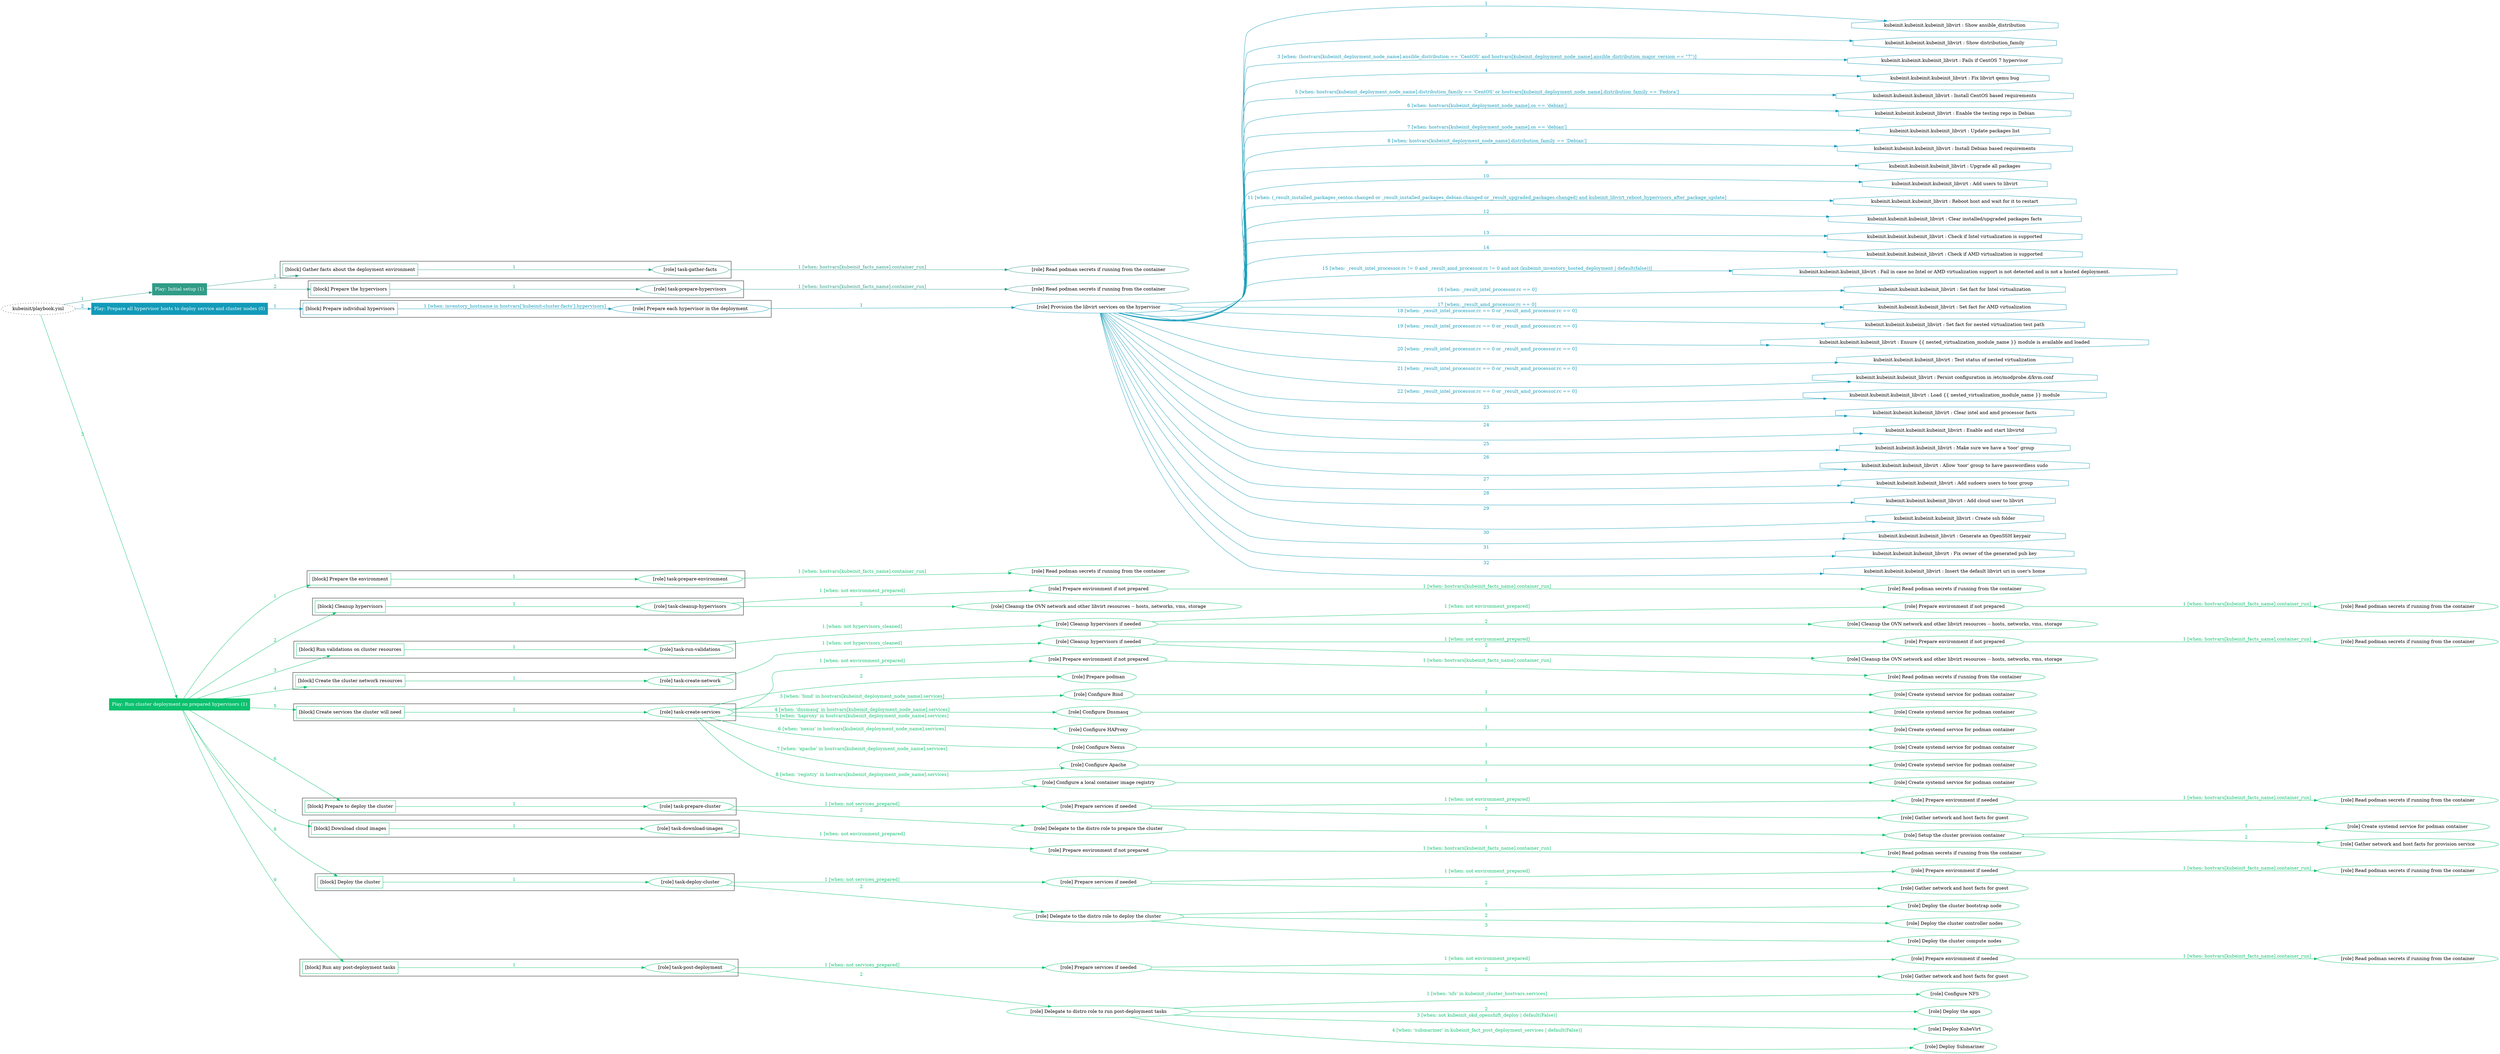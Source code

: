 digraph {
	graph [concentrate=true ordering=in rankdir=LR ratio=fill]
	edge [esep=5 sep=10]
	"kubeinit/playbook.yml" [id=root_node style=dotted]
	play_89bf24a5 [label="Play: Initial setup (1)" color="#309c87" fontcolor="#ffffff" id=play_89bf24a5 shape=box style=filled tooltip=localhost]
	"kubeinit/playbook.yml" -> play_89bf24a5 [label="1 " color="#309c87" fontcolor="#309c87" id=edge_561452cc labeltooltip="1 " tooltip="1 "]
	subgraph "Read podman secrets if running from the container" {
		role_3ae885ef [label="[role] Read podman secrets if running from the container" color="#309c87" id=role_3ae885ef tooltip="Read podman secrets if running from the container"]
	}
	subgraph "task-gather-facts" {
		role_a5a0134c [label="[role] task-gather-facts" color="#309c87" id=role_a5a0134c tooltip="task-gather-facts"]
		role_a5a0134c -> role_3ae885ef [label="1 [when: hostvars[kubeinit_facts_name].container_run]" color="#309c87" fontcolor="#309c87" id=edge_baf9cda8 labeltooltip="1 [when: hostvars[kubeinit_facts_name].container_run]" tooltip="1 [when: hostvars[kubeinit_facts_name].container_run]"]
	}
	subgraph "Read podman secrets if running from the container" {
		role_3ad7cc8d [label="[role] Read podman secrets if running from the container" color="#309c87" id=role_3ad7cc8d tooltip="Read podman secrets if running from the container"]
	}
	subgraph "task-prepare-hypervisors" {
		role_88f736af [label="[role] task-prepare-hypervisors" color="#309c87" id=role_88f736af tooltip="task-prepare-hypervisors"]
		role_88f736af -> role_3ad7cc8d [label="1 [when: hostvars[kubeinit_facts_name].container_run]" color="#309c87" fontcolor="#309c87" id=edge_3ec9c22b labeltooltip="1 [when: hostvars[kubeinit_facts_name].container_run]" tooltip="1 [when: hostvars[kubeinit_facts_name].container_run]"]
	}
	subgraph "Play: Initial setup (1)" {
		play_89bf24a5 -> block_655241e4 [label=1 color="#309c87" fontcolor="#309c87" id=edge_3793e671 labeltooltip=1 tooltip=1]
		subgraph cluster_block_655241e4 {
			block_655241e4 [label="[block] Gather facts about the deployment environment" color="#309c87" id=block_655241e4 labeltooltip="Gather facts about the deployment environment" shape=box tooltip="Gather facts about the deployment environment"]
			block_655241e4 -> role_a5a0134c [label="1 " color="#309c87" fontcolor="#309c87" id=edge_335f3ba7 labeltooltip="1 " tooltip="1 "]
		}
		play_89bf24a5 -> block_f7110781 [label=2 color="#309c87" fontcolor="#309c87" id=edge_626e5272 labeltooltip=2 tooltip=2]
		subgraph cluster_block_f7110781 {
			block_f7110781 [label="[block] Prepare the hypervisors" color="#309c87" id=block_f7110781 labeltooltip="Prepare the hypervisors" shape=box tooltip="Prepare the hypervisors"]
			block_f7110781 -> role_88f736af [label="1 " color="#309c87" fontcolor="#309c87" id=edge_ab427081 labeltooltip="1 " tooltip="1 "]
		}
	}
	play_623fb145 [label="Play: Prepare all hypervisor hosts to deploy service and cluster nodes (0)" color="#139bb9" fontcolor="#ffffff" id=play_623fb145 shape=box style=filled tooltip="Play: Prepare all hypervisor hosts to deploy service and cluster nodes (0)"]
	"kubeinit/playbook.yml" -> play_623fb145 [label="2 " color="#139bb9" fontcolor="#139bb9" id=edge_655ce32e labeltooltip="2 " tooltip="2 "]
	subgraph "Provision the libvirt services on the hypervisor" {
		role_936040a2 [label="[role] Provision the libvirt services on the hypervisor" color="#139bb9" id=role_936040a2 tooltip="Provision the libvirt services on the hypervisor"]
		task_69d5e30c [label="kubeinit.kubeinit.kubeinit_libvirt : Show ansible_distribution" color="#139bb9" id=task_69d5e30c shape=octagon tooltip="kubeinit.kubeinit.kubeinit_libvirt : Show ansible_distribution"]
		role_936040a2 -> task_69d5e30c [label="1 " color="#139bb9" fontcolor="#139bb9" id=edge_3ab56ac7 labeltooltip="1 " tooltip="1 "]
		task_f4a5dac8 [label="kubeinit.kubeinit.kubeinit_libvirt : Show distribution_family" color="#139bb9" id=task_f4a5dac8 shape=octagon tooltip="kubeinit.kubeinit.kubeinit_libvirt : Show distribution_family"]
		role_936040a2 -> task_f4a5dac8 [label="2 " color="#139bb9" fontcolor="#139bb9" id=edge_16fb796c labeltooltip="2 " tooltip="2 "]
		task_0f73a6b1 [label="kubeinit.kubeinit.kubeinit_libvirt : Fails if CentOS 7 hypervisor" color="#139bb9" id=task_0f73a6b1 shape=octagon tooltip="kubeinit.kubeinit.kubeinit_libvirt : Fails if CentOS 7 hypervisor"]
		role_936040a2 -> task_0f73a6b1 [label="3 [when: (hostvars[kubeinit_deployment_node_name].ansible_distribution == 'CentOS' and hostvars[kubeinit_deployment_node_name].ansible_distribution_major_version == \"7\")]" color="#139bb9" fontcolor="#139bb9" id=edge_83cfb4c6 labeltooltip="3 [when: (hostvars[kubeinit_deployment_node_name].ansible_distribution == 'CentOS' and hostvars[kubeinit_deployment_node_name].ansible_distribution_major_version == \"7\")]" tooltip="3 [when: (hostvars[kubeinit_deployment_node_name].ansible_distribution == 'CentOS' and hostvars[kubeinit_deployment_node_name].ansible_distribution_major_version == \"7\")]"]
		task_63f30964 [label="kubeinit.kubeinit.kubeinit_libvirt : Fix libvirt qemu bug" color="#139bb9" id=task_63f30964 shape=octagon tooltip="kubeinit.kubeinit.kubeinit_libvirt : Fix libvirt qemu bug"]
		role_936040a2 -> task_63f30964 [label="4 " color="#139bb9" fontcolor="#139bb9" id=edge_9c63ac32 labeltooltip="4 " tooltip="4 "]
		task_3390adba [label="kubeinit.kubeinit.kubeinit_libvirt : Install CentOS based requirements" color="#139bb9" id=task_3390adba shape=octagon tooltip="kubeinit.kubeinit.kubeinit_libvirt : Install CentOS based requirements"]
		role_936040a2 -> task_3390adba [label="5 [when: hostvars[kubeinit_deployment_node_name].distribution_family == 'CentOS' or hostvars[kubeinit_deployment_node_name].distribution_family == 'Fedora']" color="#139bb9" fontcolor="#139bb9" id=edge_d783ac80 labeltooltip="5 [when: hostvars[kubeinit_deployment_node_name].distribution_family == 'CentOS' or hostvars[kubeinit_deployment_node_name].distribution_family == 'Fedora']" tooltip="5 [when: hostvars[kubeinit_deployment_node_name].distribution_family == 'CentOS' or hostvars[kubeinit_deployment_node_name].distribution_family == 'Fedora']"]
		task_4a56ae60 [label="kubeinit.kubeinit.kubeinit_libvirt : Enable the testing repo in Debian" color="#139bb9" id=task_4a56ae60 shape=octagon tooltip="kubeinit.kubeinit.kubeinit_libvirt : Enable the testing repo in Debian"]
		role_936040a2 -> task_4a56ae60 [label="6 [when: hostvars[kubeinit_deployment_node_name].os == 'debian']" color="#139bb9" fontcolor="#139bb9" id=edge_be149755 labeltooltip="6 [when: hostvars[kubeinit_deployment_node_name].os == 'debian']" tooltip="6 [when: hostvars[kubeinit_deployment_node_name].os == 'debian']"]
		task_73e88a0c [label="kubeinit.kubeinit.kubeinit_libvirt : Update packages list" color="#139bb9" id=task_73e88a0c shape=octagon tooltip="kubeinit.kubeinit.kubeinit_libvirt : Update packages list"]
		role_936040a2 -> task_73e88a0c [label="7 [when: hostvars[kubeinit_deployment_node_name].os == 'debian']" color="#139bb9" fontcolor="#139bb9" id=edge_1d0aa128 labeltooltip="7 [when: hostvars[kubeinit_deployment_node_name].os == 'debian']" tooltip="7 [when: hostvars[kubeinit_deployment_node_name].os == 'debian']"]
		task_f6394b3b [label="kubeinit.kubeinit.kubeinit_libvirt : Install Debian based requirements" color="#139bb9" id=task_f6394b3b shape=octagon tooltip="kubeinit.kubeinit.kubeinit_libvirt : Install Debian based requirements"]
		role_936040a2 -> task_f6394b3b [label="8 [when: hostvars[kubeinit_deployment_node_name].distribution_family == 'Debian']" color="#139bb9" fontcolor="#139bb9" id=edge_7d800b63 labeltooltip="8 [when: hostvars[kubeinit_deployment_node_name].distribution_family == 'Debian']" tooltip="8 [when: hostvars[kubeinit_deployment_node_name].distribution_family == 'Debian']"]
		task_5ce7bfbe [label="kubeinit.kubeinit.kubeinit_libvirt : Upgrade all packages" color="#139bb9" id=task_5ce7bfbe shape=octagon tooltip="kubeinit.kubeinit.kubeinit_libvirt : Upgrade all packages"]
		role_936040a2 -> task_5ce7bfbe [label="9 " color="#139bb9" fontcolor="#139bb9" id=edge_964709db labeltooltip="9 " tooltip="9 "]
		task_21c8c257 [label="kubeinit.kubeinit.kubeinit_libvirt : Add users to libvirt" color="#139bb9" id=task_21c8c257 shape=octagon tooltip="kubeinit.kubeinit.kubeinit_libvirt : Add users to libvirt"]
		role_936040a2 -> task_21c8c257 [label="10 " color="#139bb9" fontcolor="#139bb9" id=edge_d3cdb050 labeltooltip="10 " tooltip="10 "]
		task_7346bb81 [label="kubeinit.kubeinit.kubeinit_libvirt : Reboot host and wait for it to restart" color="#139bb9" id=task_7346bb81 shape=octagon tooltip="kubeinit.kubeinit.kubeinit_libvirt : Reboot host and wait for it to restart"]
		role_936040a2 -> task_7346bb81 [label="11 [when: (_result_installed_packages_centos.changed or _result_installed_packages_debian.changed or _result_upgraded_packages.changed) and kubeinit_libvirt_reboot_hypervisors_after_package_update]" color="#139bb9" fontcolor="#139bb9" id=edge_f50f840c labeltooltip="11 [when: (_result_installed_packages_centos.changed or _result_installed_packages_debian.changed or _result_upgraded_packages.changed) and kubeinit_libvirt_reboot_hypervisors_after_package_update]" tooltip="11 [when: (_result_installed_packages_centos.changed or _result_installed_packages_debian.changed or _result_upgraded_packages.changed) and kubeinit_libvirt_reboot_hypervisors_after_package_update]"]
		task_6939e440 [label="kubeinit.kubeinit.kubeinit_libvirt : Clear installed/upgraded packages facts" color="#139bb9" id=task_6939e440 shape=octagon tooltip="kubeinit.kubeinit.kubeinit_libvirt : Clear installed/upgraded packages facts"]
		role_936040a2 -> task_6939e440 [label="12 " color="#139bb9" fontcolor="#139bb9" id=edge_ca77f977 labeltooltip="12 " tooltip="12 "]
		task_2f97e716 [label="kubeinit.kubeinit.kubeinit_libvirt : Check if Intel virtualization is supported" color="#139bb9" id=task_2f97e716 shape=octagon tooltip="kubeinit.kubeinit.kubeinit_libvirt : Check if Intel virtualization is supported"]
		role_936040a2 -> task_2f97e716 [label="13 " color="#139bb9" fontcolor="#139bb9" id=edge_e15b565c labeltooltip="13 " tooltip="13 "]
		task_e99070c2 [label="kubeinit.kubeinit.kubeinit_libvirt : Check if AMD virtualization is supported" color="#139bb9" id=task_e99070c2 shape=octagon tooltip="kubeinit.kubeinit.kubeinit_libvirt : Check if AMD virtualization is supported"]
		role_936040a2 -> task_e99070c2 [label="14 " color="#139bb9" fontcolor="#139bb9" id=edge_d3cad801 labeltooltip="14 " tooltip="14 "]
		task_d114436b [label="kubeinit.kubeinit.kubeinit_libvirt : Fail in case no Intel or AMD virtualization support is not detected and is not a hosted deployment." color="#139bb9" id=task_d114436b shape=octagon tooltip="kubeinit.kubeinit.kubeinit_libvirt : Fail in case no Intel or AMD virtualization support is not detected and is not a hosted deployment."]
		role_936040a2 -> task_d114436b [label="15 [when: _result_intel_processor.rc != 0 and _result_amd_processor.rc != 0 and not (kubeinit_inventory_hosted_deployment | default(false))]" color="#139bb9" fontcolor="#139bb9" id=edge_a37268a5 labeltooltip="15 [when: _result_intel_processor.rc != 0 and _result_amd_processor.rc != 0 and not (kubeinit_inventory_hosted_deployment | default(false))]" tooltip="15 [when: _result_intel_processor.rc != 0 and _result_amd_processor.rc != 0 and not (kubeinit_inventory_hosted_deployment | default(false))]"]
		task_7b92fe20 [label="kubeinit.kubeinit.kubeinit_libvirt : Set fact for Intel virtualization" color="#139bb9" id=task_7b92fe20 shape=octagon tooltip="kubeinit.kubeinit.kubeinit_libvirt : Set fact for Intel virtualization"]
		role_936040a2 -> task_7b92fe20 [label="16 [when: _result_intel_processor.rc == 0]" color="#139bb9" fontcolor="#139bb9" id=edge_467e48d2 labeltooltip="16 [when: _result_intel_processor.rc == 0]" tooltip="16 [when: _result_intel_processor.rc == 0]"]
		task_6fb8dd04 [label="kubeinit.kubeinit.kubeinit_libvirt : Set fact for AMD virtualization" color="#139bb9" id=task_6fb8dd04 shape=octagon tooltip="kubeinit.kubeinit.kubeinit_libvirt : Set fact for AMD virtualization"]
		role_936040a2 -> task_6fb8dd04 [label="17 [when: _result_amd_processor.rc == 0]" color="#139bb9" fontcolor="#139bb9" id=edge_467b6fc6 labeltooltip="17 [when: _result_amd_processor.rc == 0]" tooltip="17 [when: _result_amd_processor.rc == 0]"]
		task_0a1daeb5 [label="kubeinit.kubeinit.kubeinit_libvirt : Set fact for nested virtualization test path" color="#139bb9" id=task_0a1daeb5 shape=octagon tooltip="kubeinit.kubeinit.kubeinit_libvirt : Set fact for nested virtualization test path"]
		role_936040a2 -> task_0a1daeb5 [label="18 [when: _result_intel_processor.rc == 0 or _result_amd_processor.rc == 0]" color="#139bb9" fontcolor="#139bb9" id=edge_6e95dd84 labeltooltip="18 [when: _result_intel_processor.rc == 0 or _result_amd_processor.rc == 0]" tooltip="18 [when: _result_intel_processor.rc == 0 or _result_amd_processor.rc == 0]"]
		task_5ae94114 [label="kubeinit.kubeinit.kubeinit_libvirt : Ensure {{ nested_virtualization_module_name }} module is available and loaded" color="#139bb9" id=task_5ae94114 shape=octagon tooltip="kubeinit.kubeinit.kubeinit_libvirt : Ensure {{ nested_virtualization_module_name }} module is available and loaded"]
		role_936040a2 -> task_5ae94114 [label="19 [when: _result_intel_processor.rc == 0 or _result_amd_processor.rc == 0]" color="#139bb9" fontcolor="#139bb9" id=edge_ec513859 labeltooltip="19 [when: _result_intel_processor.rc == 0 or _result_amd_processor.rc == 0]" tooltip="19 [when: _result_intel_processor.rc == 0 or _result_amd_processor.rc == 0]"]
		task_a1a65356 [label="kubeinit.kubeinit.kubeinit_libvirt : Test status of nested virtualization" color="#139bb9" id=task_a1a65356 shape=octagon tooltip="kubeinit.kubeinit.kubeinit_libvirt : Test status of nested virtualization"]
		role_936040a2 -> task_a1a65356 [label="20 [when: _result_intel_processor.rc == 0 or _result_amd_processor.rc == 0]" color="#139bb9" fontcolor="#139bb9" id=edge_373a140f labeltooltip="20 [when: _result_intel_processor.rc == 0 or _result_amd_processor.rc == 0]" tooltip="20 [when: _result_intel_processor.rc == 0 or _result_amd_processor.rc == 0]"]
		task_2972010f [label="kubeinit.kubeinit.kubeinit_libvirt : Persist configuration in /etc/modprobe.d/kvm.conf" color="#139bb9" id=task_2972010f shape=octagon tooltip="kubeinit.kubeinit.kubeinit_libvirt : Persist configuration in /etc/modprobe.d/kvm.conf"]
		role_936040a2 -> task_2972010f [label="21 [when: _result_intel_processor.rc == 0 or _result_amd_processor.rc == 0]" color="#139bb9" fontcolor="#139bb9" id=edge_23d13292 labeltooltip="21 [when: _result_intel_processor.rc == 0 or _result_amd_processor.rc == 0]" tooltip="21 [when: _result_intel_processor.rc == 0 or _result_amd_processor.rc == 0]"]
		task_ee11a76f [label="kubeinit.kubeinit.kubeinit_libvirt : Load {{ nested_virtualization_module_name }} module" color="#139bb9" id=task_ee11a76f shape=octagon tooltip="kubeinit.kubeinit.kubeinit_libvirt : Load {{ nested_virtualization_module_name }} module"]
		role_936040a2 -> task_ee11a76f [label="22 [when: _result_intel_processor.rc == 0 or _result_amd_processor.rc == 0]" color="#139bb9" fontcolor="#139bb9" id=edge_d02170d4 labeltooltip="22 [when: _result_intel_processor.rc == 0 or _result_amd_processor.rc == 0]" tooltip="22 [when: _result_intel_processor.rc == 0 or _result_amd_processor.rc == 0]"]
		task_829a7686 [label="kubeinit.kubeinit.kubeinit_libvirt : Clear intel and amd processor facts" color="#139bb9" id=task_829a7686 shape=octagon tooltip="kubeinit.kubeinit.kubeinit_libvirt : Clear intel and amd processor facts"]
		role_936040a2 -> task_829a7686 [label="23 " color="#139bb9" fontcolor="#139bb9" id=edge_185b1894 labeltooltip="23 " tooltip="23 "]
		task_0447694f [label="kubeinit.kubeinit.kubeinit_libvirt : Enable and start libvirtd" color="#139bb9" id=task_0447694f shape=octagon tooltip="kubeinit.kubeinit.kubeinit_libvirt : Enable and start libvirtd"]
		role_936040a2 -> task_0447694f [label="24 " color="#139bb9" fontcolor="#139bb9" id=edge_fbfcc788 labeltooltip="24 " tooltip="24 "]
		task_d12dabfc [label="kubeinit.kubeinit.kubeinit_libvirt : Make sure we have a 'toor' group" color="#139bb9" id=task_d12dabfc shape=octagon tooltip="kubeinit.kubeinit.kubeinit_libvirt : Make sure we have a 'toor' group"]
		role_936040a2 -> task_d12dabfc [label="25 " color="#139bb9" fontcolor="#139bb9" id=edge_02ad55a1 labeltooltip="25 " tooltip="25 "]
		task_94ead33c [label="kubeinit.kubeinit.kubeinit_libvirt : Allow 'toor' group to have passwordless sudo" color="#139bb9" id=task_94ead33c shape=octagon tooltip="kubeinit.kubeinit.kubeinit_libvirt : Allow 'toor' group to have passwordless sudo"]
		role_936040a2 -> task_94ead33c [label="26 " color="#139bb9" fontcolor="#139bb9" id=edge_bb827415 labeltooltip="26 " tooltip="26 "]
		task_dd078b52 [label="kubeinit.kubeinit.kubeinit_libvirt : Add sudoers users to toor group" color="#139bb9" id=task_dd078b52 shape=octagon tooltip="kubeinit.kubeinit.kubeinit_libvirt : Add sudoers users to toor group"]
		role_936040a2 -> task_dd078b52 [label="27 " color="#139bb9" fontcolor="#139bb9" id=edge_a7b21db1 labeltooltip="27 " tooltip="27 "]
		task_e9c5dc74 [label="kubeinit.kubeinit.kubeinit_libvirt : Add cloud user to libvirt" color="#139bb9" id=task_e9c5dc74 shape=octagon tooltip="kubeinit.kubeinit.kubeinit_libvirt : Add cloud user to libvirt"]
		role_936040a2 -> task_e9c5dc74 [label="28 " color="#139bb9" fontcolor="#139bb9" id=edge_46bcd65a labeltooltip="28 " tooltip="28 "]
		task_18f89a39 [label="kubeinit.kubeinit.kubeinit_libvirt : Create ssh folder" color="#139bb9" id=task_18f89a39 shape=octagon tooltip="kubeinit.kubeinit.kubeinit_libvirt : Create ssh folder"]
		role_936040a2 -> task_18f89a39 [label="29 " color="#139bb9" fontcolor="#139bb9" id=edge_37bb13fa labeltooltip="29 " tooltip="29 "]
		task_4e97e03c [label="kubeinit.kubeinit.kubeinit_libvirt : Generate an OpenSSH keypair" color="#139bb9" id=task_4e97e03c shape=octagon tooltip="kubeinit.kubeinit.kubeinit_libvirt : Generate an OpenSSH keypair"]
		role_936040a2 -> task_4e97e03c [label="30 " color="#139bb9" fontcolor="#139bb9" id=edge_04015727 labeltooltip="30 " tooltip="30 "]
		task_f48d9527 [label="kubeinit.kubeinit.kubeinit_libvirt : Fix owner of the generated pub key" color="#139bb9" id=task_f48d9527 shape=octagon tooltip="kubeinit.kubeinit.kubeinit_libvirt : Fix owner of the generated pub key"]
		role_936040a2 -> task_f48d9527 [label="31 " color="#139bb9" fontcolor="#139bb9" id=edge_0c95fafc labeltooltip="31 " tooltip="31 "]
		task_faae1903 [label="kubeinit.kubeinit.kubeinit_libvirt : Insert the default libvirt uri in user's home" color="#139bb9" id=task_faae1903 shape=octagon tooltip="kubeinit.kubeinit.kubeinit_libvirt : Insert the default libvirt uri in user's home"]
		role_936040a2 -> task_faae1903 [label="32 " color="#139bb9" fontcolor="#139bb9" id=edge_91475e4a labeltooltip="32 " tooltip="32 "]
	}
	subgraph "Prepare each hypervisor in the deployment" {
		role_9068557e [label="[role] Prepare each hypervisor in the deployment" color="#139bb9" id=role_9068557e tooltip="Prepare each hypervisor in the deployment"]
		role_9068557e -> role_936040a2 [label="1 " color="#139bb9" fontcolor="#139bb9" id=edge_7d2143e7 labeltooltip="1 " tooltip="1 "]
	}
	subgraph "Play: Prepare all hypervisor hosts to deploy service and cluster nodes (0)" {
		play_623fb145 -> block_a763dd16 [label=1 color="#139bb9" fontcolor="#139bb9" id=edge_32354c2d labeltooltip=1 tooltip=1]
		subgraph cluster_block_a763dd16 {
			block_a763dd16 [label="[block] Prepare individual hypervisors" color="#139bb9" id=block_a763dd16 labeltooltip="Prepare individual hypervisors" shape=box tooltip="Prepare individual hypervisors"]
			block_a763dd16 -> role_9068557e [label="1 [when: inventory_hostname in hostvars['kubeinit-cluster-facts'].hypervisors]" color="#139bb9" fontcolor="#139bb9" id=edge_b900a5d9 labeltooltip="1 [when: inventory_hostname in hostvars['kubeinit-cluster-facts'].hypervisors]" tooltip="1 [when: inventory_hostname in hostvars['kubeinit-cluster-facts'].hypervisors]"]
		}
	}
	play_524097fa [label="Play: Run cluster deployment on prepared hypervisors (1)" color="#0bc16e" fontcolor="#ffffff" id=play_524097fa shape=box style=filled tooltip=localhost]
	"kubeinit/playbook.yml" -> play_524097fa [label="3 " color="#0bc16e" fontcolor="#0bc16e" id=edge_7e4ced1a labeltooltip="3 " tooltip="3 "]
	subgraph "Read podman secrets if running from the container" {
		role_b100b15c [label="[role] Read podman secrets if running from the container" color="#0bc16e" id=role_b100b15c tooltip="Read podman secrets if running from the container"]
	}
	subgraph "task-prepare-environment" {
		role_46fd27ce [label="[role] task-prepare-environment" color="#0bc16e" id=role_46fd27ce tooltip="task-prepare-environment"]
		role_46fd27ce -> role_b100b15c [label="1 [when: hostvars[kubeinit_facts_name].container_run]" color="#0bc16e" fontcolor="#0bc16e" id=edge_58b49011 labeltooltip="1 [when: hostvars[kubeinit_facts_name].container_run]" tooltip="1 [when: hostvars[kubeinit_facts_name].container_run]"]
	}
	subgraph "Read podman secrets if running from the container" {
		role_bed3dbc5 [label="[role] Read podman secrets if running from the container" color="#0bc16e" id=role_bed3dbc5 tooltip="Read podman secrets if running from the container"]
	}
	subgraph "Prepare environment if not prepared" {
		role_44d607dc [label="[role] Prepare environment if not prepared" color="#0bc16e" id=role_44d607dc tooltip="Prepare environment if not prepared"]
		role_44d607dc -> role_bed3dbc5 [label="1 [when: hostvars[kubeinit_facts_name].container_run]" color="#0bc16e" fontcolor="#0bc16e" id=edge_d6e527e4 labeltooltip="1 [when: hostvars[kubeinit_facts_name].container_run]" tooltip="1 [when: hostvars[kubeinit_facts_name].container_run]"]
	}
	subgraph "Cleanup the OVN network and other libvirt resources -- hosts, networks, vms, storage" {
		role_46e150a5 [label="[role] Cleanup the OVN network and other libvirt resources -- hosts, networks, vms, storage" color="#0bc16e" id=role_46e150a5 tooltip="Cleanup the OVN network and other libvirt resources -- hosts, networks, vms, storage"]
	}
	subgraph "task-cleanup-hypervisors" {
		role_7e553987 [label="[role] task-cleanup-hypervisors" color="#0bc16e" id=role_7e553987 tooltip="task-cleanup-hypervisors"]
		role_7e553987 -> role_44d607dc [label="1 [when: not environment_prepared]" color="#0bc16e" fontcolor="#0bc16e" id=edge_afdd0e5f labeltooltip="1 [when: not environment_prepared]" tooltip="1 [when: not environment_prepared]"]
		role_7e553987 -> role_46e150a5 [label="2 " color="#0bc16e" fontcolor="#0bc16e" id=edge_08cf120e labeltooltip="2 " tooltip="2 "]
	}
	subgraph "Read podman secrets if running from the container" {
		role_9a93a950 [label="[role] Read podman secrets if running from the container" color="#0bc16e" id=role_9a93a950 tooltip="Read podman secrets if running from the container"]
	}
	subgraph "Prepare environment if not prepared" {
		role_c7a817a1 [label="[role] Prepare environment if not prepared" color="#0bc16e" id=role_c7a817a1 tooltip="Prepare environment if not prepared"]
		role_c7a817a1 -> role_9a93a950 [label="1 [when: hostvars[kubeinit_facts_name].container_run]" color="#0bc16e" fontcolor="#0bc16e" id=edge_8c8ecfc2 labeltooltip="1 [when: hostvars[kubeinit_facts_name].container_run]" tooltip="1 [when: hostvars[kubeinit_facts_name].container_run]"]
	}
	subgraph "Cleanup the OVN network and other libvirt resources -- hosts, networks, vms, storage" {
		role_9a261334 [label="[role] Cleanup the OVN network and other libvirt resources -- hosts, networks, vms, storage" color="#0bc16e" id=role_9a261334 tooltip="Cleanup the OVN network and other libvirt resources -- hosts, networks, vms, storage"]
	}
	subgraph "Cleanup hypervisors if needed" {
		role_14beb34f [label="[role] Cleanup hypervisors if needed" color="#0bc16e" id=role_14beb34f tooltip="Cleanup hypervisors if needed"]
		role_14beb34f -> role_c7a817a1 [label="1 [when: not environment_prepared]" color="#0bc16e" fontcolor="#0bc16e" id=edge_765bb51f labeltooltip="1 [when: not environment_prepared]" tooltip="1 [when: not environment_prepared]"]
		role_14beb34f -> role_9a261334 [label="2 " color="#0bc16e" fontcolor="#0bc16e" id=edge_bc6ef0db labeltooltip="2 " tooltip="2 "]
	}
	subgraph "task-run-validations" {
		role_fe1f6a40 [label="[role] task-run-validations" color="#0bc16e" id=role_fe1f6a40 tooltip="task-run-validations"]
		role_fe1f6a40 -> role_14beb34f [label="1 [when: not hypervisors_cleaned]" color="#0bc16e" fontcolor="#0bc16e" id=edge_b3897a8f labeltooltip="1 [when: not hypervisors_cleaned]" tooltip="1 [when: not hypervisors_cleaned]"]
	}
	subgraph "Read podman secrets if running from the container" {
		role_b692eb2d [label="[role] Read podman secrets if running from the container" color="#0bc16e" id=role_b692eb2d tooltip="Read podman secrets if running from the container"]
	}
	subgraph "Prepare environment if not prepared" {
		role_7250e3c2 [label="[role] Prepare environment if not prepared" color="#0bc16e" id=role_7250e3c2 tooltip="Prepare environment if not prepared"]
		role_7250e3c2 -> role_b692eb2d [label="1 [when: hostvars[kubeinit_facts_name].container_run]" color="#0bc16e" fontcolor="#0bc16e" id=edge_2bb6cd25 labeltooltip="1 [when: hostvars[kubeinit_facts_name].container_run]" tooltip="1 [when: hostvars[kubeinit_facts_name].container_run]"]
	}
	subgraph "Cleanup the OVN network and other libvirt resources -- hosts, networks, vms, storage" {
		role_edaea4af [label="[role] Cleanup the OVN network and other libvirt resources -- hosts, networks, vms, storage" color="#0bc16e" id=role_edaea4af tooltip="Cleanup the OVN network and other libvirt resources -- hosts, networks, vms, storage"]
	}
	subgraph "Cleanup hypervisors if needed" {
		role_5ff3f37c [label="[role] Cleanup hypervisors if needed" color="#0bc16e" id=role_5ff3f37c tooltip="Cleanup hypervisors if needed"]
		role_5ff3f37c -> role_7250e3c2 [label="1 [when: not environment_prepared]" color="#0bc16e" fontcolor="#0bc16e" id=edge_2d1c3b56 labeltooltip="1 [when: not environment_prepared]" tooltip="1 [when: not environment_prepared]"]
		role_5ff3f37c -> role_edaea4af [label="2 " color="#0bc16e" fontcolor="#0bc16e" id=edge_f9bff280 labeltooltip="2 " tooltip="2 "]
	}
	subgraph "task-create-network" {
		role_ba0d16dd [label="[role] task-create-network" color="#0bc16e" id=role_ba0d16dd tooltip="task-create-network"]
		role_ba0d16dd -> role_5ff3f37c [label="1 [when: not hypervisors_cleaned]" color="#0bc16e" fontcolor="#0bc16e" id=edge_c7aad47a labeltooltip="1 [when: not hypervisors_cleaned]" tooltip="1 [when: not hypervisors_cleaned]"]
	}
	subgraph "Read podman secrets if running from the container" {
		role_9925d065 [label="[role] Read podman secrets if running from the container" color="#0bc16e" id=role_9925d065 tooltip="Read podman secrets if running from the container"]
	}
	subgraph "Prepare environment if not prepared" {
		role_15351641 [label="[role] Prepare environment if not prepared" color="#0bc16e" id=role_15351641 tooltip="Prepare environment if not prepared"]
		role_15351641 -> role_9925d065 [label="1 [when: hostvars[kubeinit_facts_name].container_run]" color="#0bc16e" fontcolor="#0bc16e" id=edge_032a6dfd labeltooltip="1 [when: hostvars[kubeinit_facts_name].container_run]" tooltip="1 [when: hostvars[kubeinit_facts_name].container_run]"]
	}
	subgraph "Prepare podman" {
		role_ff9cdc9e [label="[role] Prepare podman" color="#0bc16e" id=role_ff9cdc9e tooltip="Prepare podman"]
	}
	subgraph "Create systemd service for podman container" {
		role_2eccd4e3 [label="[role] Create systemd service for podman container" color="#0bc16e" id=role_2eccd4e3 tooltip="Create systemd service for podman container"]
	}
	subgraph "Configure Bind" {
		role_29808159 [label="[role] Configure Bind" color="#0bc16e" id=role_29808159 tooltip="Configure Bind"]
		role_29808159 -> role_2eccd4e3 [label="1 " color="#0bc16e" fontcolor="#0bc16e" id=edge_44f3fcde labeltooltip="1 " tooltip="1 "]
	}
	subgraph "Create systemd service for podman container" {
		role_ec724e15 [label="[role] Create systemd service for podman container" color="#0bc16e" id=role_ec724e15 tooltip="Create systemd service for podman container"]
	}
	subgraph "Configure Dnsmasq" {
		role_cf2bd2f3 [label="[role] Configure Dnsmasq" color="#0bc16e" id=role_cf2bd2f3 tooltip="Configure Dnsmasq"]
		role_cf2bd2f3 -> role_ec724e15 [label="1 " color="#0bc16e" fontcolor="#0bc16e" id=edge_d4f51a0d labeltooltip="1 " tooltip="1 "]
	}
	subgraph "Create systemd service for podman container" {
		role_4c7d2f57 [label="[role] Create systemd service for podman container" color="#0bc16e" id=role_4c7d2f57 tooltip="Create systemd service for podman container"]
	}
	subgraph "Configure HAProxy" {
		role_188502b7 [label="[role] Configure HAProxy" color="#0bc16e" id=role_188502b7 tooltip="Configure HAProxy"]
		role_188502b7 -> role_4c7d2f57 [label="1 " color="#0bc16e" fontcolor="#0bc16e" id=edge_f4bb506e labeltooltip="1 " tooltip="1 "]
	}
	subgraph "Create systemd service for podman container" {
		role_779a19df [label="[role] Create systemd service for podman container" color="#0bc16e" id=role_779a19df tooltip="Create systemd service for podman container"]
	}
	subgraph "Configure Nexus" {
		role_22e9e471 [label="[role] Configure Nexus" color="#0bc16e" id=role_22e9e471 tooltip="Configure Nexus"]
		role_22e9e471 -> role_779a19df [label="1 " color="#0bc16e" fontcolor="#0bc16e" id=edge_dea96b05 labeltooltip="1 " tooltip="1 "]
	}
	subgraph "Create systemd service for podman container" {
		role_99f72330 [label="[role] Create systemd service for podman container" color="#0bc16e" id=role_99f72330 tooltip="Create systemd service for podman container"]
	}
	subgraph "Configure Apache" {
		role_1c16a4fd [label="[role] Configure Apache" color="#0bc16e" id=role_1c16a4fd tooltip="Configure Apache"]
		role_1c16a4fd -> role_99f72330 [label="1 " color="#0bc16e" fontcolor="#0bc16e" id=edge_e70df6cb labeltooltip="1 " tooltip="1 "]
	}
	subgraph "Create systemd service for podman container" {
		role_b28f847e [label="[role] Create systemd service for podman container" color="#0bc16e" id=role_b28f847e tooltip="Create systemd service for podman container"]
	}
	subgraph "Configure a local container image registry" {
		role_cd9bff6f [label="[role] Configure a local container image registry" color="#0bc16e" id=role_cd9bff6f tooltip="Configure a local container image registry"]
		role_cd9bff6f -> role_b28f847e [label="1 " color="#0bc16e" fontcolor="#0bc16e" id=edge_66fdb296 labeltooltip="1 " tooltip="1 "]
	}
	subgraph "task-create-services" {
		role_91c9d2ba [label="[role] task-create-services" color="#0bc16e" id=role_91c9d2ba tooltip="task-create-services"]
		role_91c9d2ba -> role_15351641 [label="1 [when: not environment_prepared]" color="#0bc16e" fontcolor="#0bc16e" id=edge_f73e1e57 labeltooltip="1 [when: not environment_prepared]" tooltip="1 [when: not environment_prepared]"]
		role_91c9d2ba -> role_ff9cdc9e [label="2 " color="#0bc16e" fontcolor="#0bc16e" id=edge_4fcc55e5 labeltooltip="2 " tooltip="2 "]
		role_91c9d2ba -> role_29808159 [label="3 [when: 'bind' in hostvars[kubeinit_deployment_node_name].services]" color="#0bc16e" fontcolor="#0bc16e" id=edge_0f3581e7 labeltooltip="3 [when: 'bind' in hostvars[kubeinit_deployment_node_name].services]" tooltip="3 [when: 'bind' in hostvars[kubeinit_deployment_node_name].services]"]
		role_91c9d2ba -> role_cf2bd2f3 [label="4 [when: 'dnsmasq' in hostvars[kubeinit_deployment_node_name].services]" color="#0bc16e" fontcolor="#0bc16e" id=edge_c15185c8 labeltooltip="4 [when: 'dnsmasq' in hostvars[kubeinit_deployment_node_name].services]" tooltip="4 [when: 'dnsmasq' in hostvars[kubeinit_deployment_node_name].services]"]
		role_91c9d2ba -> role_188502b7 [label="5 [when: 'haproxy' in hostvars[kubeinit_deployment_node_name].services]" color="#0bc16e" fontcolor="#0bc16e" id=edge_bdf5d136 labeltooltip="5 [when: 'haproxy' in hostvars[kubeinit_deployment_node_name].services]" tooltip="5 [when: 'haproxy' in hostvars[kubeinit_deployment_node_name].services]"]
		role_91c9d2ba -> role_22e9e471 [label="6 [when: 'nexus' in hostvars[kubeinit_deployment_node_name].services]" color="#0bc16e" fontcolor="#0bc16e" id=edge_e0ea2402 labeltooltip="6 [when: 'nexus' in hostvars[kubeinit_deployment_node_name].services]" tooltip="6 [when: 'nexus' in hostvars[kubeinit_deployment_node_name].services]"]
		role_91c9d2ba -> role_1c16a4fd [label="7 [when: 'apache' in hostvars[kubeinit_deployment_node_name].services]" color="#0bc16e" fontcolor="#0bc16e" id=edge_797632ad labeltooltip="7 [when: 'apache' in hostvars[kubeinit_deployment_node_name].services]" tooltip="7 [when: 'apache' in hostvars[kubeinit_deployment_node_name].services]"]
		role_91c9d2ba -> role_cd9bff6f [label="8 [when: 'registry' in hostvars[kubeinit_deployment_node_name].services]" color="#0bc16e" fontcolor="#0bc16e" id=edge_fda5f3c9 labeltooltip="8 [when: 'registry' in hostvars[kubeinit_deployment_node_name].services]" tooltip="8 [when: 'registry' in hostvars[kubeinit_deployment_node_name].services]"]
	}
	subgraph "Read podman secrets if running from the container" {
		role_1512d121 [label="[role] Read podman secrets if running from the container" color="#0bc16e" id=role_1512d121 tooltip="Read podman secrets if running from the container"]
	}
	subgraph "Prepare environment if needed" {
		role_983c0715 [label="[role] Prepare environment if needed" color="#0bc16e" id=role_983c0715 tooltip="Prepare environment if needed"]
		role_983c0715 -> role_1512d121 [label="1 [when: hostvars[kubeinit_facts_name].container_run]" color="#0bc16e" fontcolor="#0bc16e" id=edge_eda8c2fa labeltooltip="1 [when: hostvars[kubeinit_facts_name].container_run]" tooltip="1 [when: hostvars[kubeinit_facts_name].container_run]"]
	}
	subgraph "Gather network and host facts for guest" {
		role_4116ea93 [label="[role] Gather network and host facts for guest" color="#0bc16e" id=role_4116ea93 tooltip="Gather network and host facts for guest"]
	}
	subgraph "Prepare services if needed" {
		role_44b6e51d [label="[role] Prepare services if needed" color="#0bc16e" id=role_44b6e51d tooltip="Prepare services if needed"]
		role_44b6e51d -> role_983c0715 [label="1 [when: not environment_prepared]" color="#0bc16e" fontcolor="#0bc16e" id=edge_a7d22e6b labeltooltip="1 [when: not environment_prepared]" tooltip="1 [when: not environment_prepared]"]
		role_44b6e51d -> role_4116ea93 [label="2 " color="#0bc16e" fontcolor="#0bc16e" id=edge_eed39e2d labeltooltip="2 " tooltip="2 "]
	}
	subgraph "Create systemd service for podman container" {
		role_8063307c [label="[role] Create systemd service for podman container" color="#0bc16e" id=role_8063307c tooltip="Create systemd service for podman container"]
	}
	subgraph "Gather network and host facts for provision service" {
		role_6ec15f5a [label="[role] Gather network and host facts for provision service" color="#0bc16e" id=role_6ec15f5a tooltip="Gather network and host facts for provision service"]
	}
	subgraph "Setup the cluster provision container" {
		role_dae1c2f7 [label="[role] Setup the cluster provision container" color="#0bc16e" id=role_dae1c2f7 tooltip="Setup the cluster provision container"]
		role_dae1c2f7 -> role_8063307c [label="1 " color="#0bc16e" fontcolor="#0bc16e" id=edge_00a8e7a2 labeltooltip="1 " tooltip="1 "]
		role_dae1c2f7 -> role_6ec15f5a [label="2 " color="#0bc16e" fontcolor="#0bc16e" id=edge_b775732d labeltooltip="2 " tooltip="2 "]
	}
	subgraph "Delegate to the distro role to prepare the cluster" {
		role_ab814618 [label="[role] Delegate to the distro role to prepare the cluster" color="#0bc16e" id=role_ab814618 tooltip="Delegate to the distro role to prepare the cluster"]
		role_ab814618 -> role_dae1c2f7 [label="1 " color="#0bc16e" fontcolor="#0bc16e" id=edge_b37f4a4f labeltooltip="1 " tooltip="1 "]
	}
	subgraph "task-prepare-cluster" {
		role_a6aed20b [label="[role] task-prepare-cluster" color="#0bc16e" id=role_a6aed20b tooltip="task-prepare-cluster"]
		role_a6aed20b -> role_44b6e51d [label="1 [when: not services_prepared]" color="#0bc16e" fontcolor="#0bc16e" id=edge_5007a84c labeltooltip="1 [when: not services_prepared]" tooltip="1 [when: not services_prepared]"]
		role_a6aed20b -> role_ab814618 [label="2 " color="#0bc16e" fontcolor="#0bc16e" id=edge_0a43e538 labeltooltip="2 " tooltip="2 "]
	}
	subgraph "Read podman secrets if running from the container" {
		role_49104da9 [label="[role] Read podman secrets if running from the container" color="#0bc16e" id=role_49104da9 tooltip="Read podman secrets if running from the container"]
	}
	subgraph "Prepare environment if not prepared" {
		role_b90db271 [label="[role] Prepare environment if not prepared" color="#0bc16e" id=role_b90db271 tooltip="Prepare environment if not prepared"]
		role_b90db271 -> role_49104da9 [label="1 [when: hostvars[kubeinit_facts_name].container_run]" color="#0bc16e" fontcolor="#0bc16e" id=edge_24da84b7 labeltooltip="1 [when: hostvars[kubeinit_facts_name].container_run]" tooltip="1 [when: hostvars[kubeinit_facts_name].container_run]"]
	}
	subgraph "task-download-images" {
		role_ad9c59b6 [label="[role] task-download-images" color="#0bc16e" id=role_ad9c59b6 tooltip="task-download-images"]
		role_ad9c59b6 -> role_b90db271 [label="1 [when: not environment_prepared]" color="#0bc16e" fontcolor="#0bc16e" id=edge_0c32bfaa labeltooltip="1 [when: not environment_prepared]" tooltip="1 [when: not environment_prepared]"]
	}
	subgraph "Read podman secrets if running from the container" {
		role_11e4ea97 [label="[role] Read podman secrets if running from the container" color="#0bc16e" id=role_11e4ea97 tooltip="Read podman secrets if running from the container"]
	}
	subgraph "Prepare environment if needed" {
		role_cf7a80f9 [label="[role] Prepare environment if needed" color="#0bc16e" id=role_cf7a80f9 tooltip="Prepare environment if needed"]
		role_cf7a80f9 -> role_11e4ea97 [label="1 [when: hostvars[kubeinit_facts_name].container_run]" color="#0bc16e" fontcolor="#0bc16e" id=edge_0b17a134 labeltooltip="1 [when: hostvars[kubeinit_facts_name].container_run]" tooltip="1 [when: hostvars[kubeinit_facts_name].container_run]"]
	}
	subgraph "Gather network and host facts for guest" {
		role_6d097b5f [label="[role] Gather network and host facts for guest" color="#0bc16e" id=role_6d097b5f tooltip="Gather network and host facts for guest"]
	}
	subgraph "Prepare services if needed" {
		role_932f9364 [label="[role] Prepare services if needed" color="#0bc16e" id=role_932f9364 tooltip="Prepare services if needed"]
		role_932f9364 -> role_cf7a80f9 [label="1 [when: not environment_prepared]" color="#0bc16e" fontcolor="#0bc16e" id=edge_6441479e labeltooltip="1 [when: not environment_prepared]" tooltip="1 [when: not environment_prepared]"]
		role_932f9364 -> role_6d097b5f [label="2 " color="#0bc16e" fontcolor="#0bc16e" id=edge_31d26832 labeltooltip="2 " tooltip="2 "]
	}
	subgraph "Deploy the cluster bootstrap node" {
		role_ddaf521b [label="[role] Deploy the cluster bootstrap node" color="#0bc16e" id=role_ddaf521b tooltip="Deploy the cluster bootstrap node"]
	}
	subgraph "Deploy the cluster controller nodes" {
		role_29236fe9 [label="[role] Deploy the cluster controller nodes" color="#0bc16e" id=role_29236fe9 tooltip="Deploy the cluster controller nodes"]
	}
	subgraph "Deploy the cluster compute nodes" {
		role_856195e8 [label="[role] Deploy the cluster compute nodes" color="#0bc16e" id=role_856195e8 tooltip="Deploy the cluster compute nodes"]
	}
	subgraph "Delegate to the distro role to deploy the cluster" {
		role_c801db09 [label="[role] Delegate to the distro role to deploy the cluster" color="#0bc16e" id=role_c801db09 tooltip="Delegate to the distro role to deploy the cluster"]
		role_c801db09 -> role_ddaf521b [label="1 " color="#0bc16e" fontcolor="#0bc16e" id=edge_196897f2 labeltooltip="1 " tooltip="1 "]
		role_c801db09 -> role_29236fe9 [label="2 " color="#0bc16e" fontcolor="#0bc16e" id=edge_90c4273d labeltooltip="2 " tooltip="2 "]
		role_c801db09 -> role_856195e8 [label="3 " color="#0bc16e" fontcolor="#0bc16e" id=edge_fbaa7fa9 labeltooltip="3 " tooltip="3 "]
	}
	subgraph "task-deploy-cluster" {
		role_da67ae8b [label="[role] task-deploy-cluster" color="#0bc16e" id=role_da67ae8b tooltip="task-deploy-cluster"]
		role_da67ae8b -> role_932f9364 [label="1 [when: not services_prepared]" color="#0bc16e" fontcolor="#0bc16e" id=edge_dd732126 labeltooltip="1 [when: not services_prepared]" tooltip="1 [when: not services_prepared]"]
		role_da67ae8b -> role_c801db09 [label="2 " color="#0bc16e" fontcolor="#0bc16e" id=edge_b42803b4 labeltooltip="2 " tooltip="2 "]
	}
	subgraph "Read podman secrets if running from the container" {
		role_237e0c25 [label="[role] Read podman secrets if running from the container" color="#0bc16e" id=role_237e0c25 tooltip="Read podman secrets if running from the container"]
	}
	subgraph "Prepare environment if needed" {
		role_cdba8457 [label="[role] Prepare environment if needed" color="#0bc16e" id=role_cdba8457 tooltip="Prepare environment if needed"]
		role_cdba8457 -> role_237e0c25 [label="1 [when: hostvars[kubeinit_facts_name].container_run]" color="#0bc16e" fontcolor="#0bc16e" id=edge_25ab186e labeltooltip="1 [when: hostvars[kubeinit_facts_name].container_run]" tooltip="1 [when: hostvars[kubeinit_facts_name].container_run]"]
	}
	subgraph "Gather network and host facts for guest" {
		role_665e26f0 [label="[role] Gather network and host facts for guest" color="#0bc16e" id=role_665e26f0 tooltip="Gather network and host facts for guest"]
	}
	subgraph "Prepare services if needed" {
		role_76193caf [label="[role] Prepare services if needed" color="#0bc16e" id=role_76193caf tooltip="Prepare services if needed"]
		role_76193caf -> role_cdba8457 [label="1 [when: not environment_prepared]" color="#0bc16e" fontcolor="#0bc16e" id=edge_ada55314 labeltooltip="1 [when: not environment_prepared]" tooltip="1 [when: not environment_prepared]"]
		role_76193caf -> role_665e26f0 [label="2 " color="#0bc16e" fontcolor="#0bc16e" id=edge_8df0ab68 labeltooltip="2 " tooltip="2 "]
	}
	subgraph "Configure NFS" {
		role_14c80983 [label="[role] Configure NFS" color="#0bc16e" id=role_14c80983 tooltip="Configure NFS"]
	}
	subgraph "Deploy the apps" {
		role_a21a8869 [label="[role] Deploy the apps" color="#0bc16e" id=role_a21a8869 tooltip="Deploy the apps"]
	}
	subgraph "Deploy KubeVirt" {
		role_fbf07da0 [label="[role] Deploy KubeVirt" color="#0bc16e" id=role_fbf07da0 tooltip="Deploy KubeVirt"]
	}
	subgraph "Deploy Submariner" {
		role_d2f07d86 [label="[role] Deploy Submariner" color="#0bc16e" id=role_d2f07d86 tooltip="Deploy Submariner"]
	}
	subgraph "Delegate to distro role to run post-deployment tasks" {
		role_b80207ed [label="[role] Delegate to distro role to run post-deployment tasks" color="#0bc16e" id=role_b80207ed tooltip="Delegate to distro role to run post-deployment tasks"]
		role_b80207ed -> role_14c80983 [label="1 [when: 'nfs' in kubeinit_cluster_hostvars.services]" color="#0bc16e" fontcolor="#0bc16e" id=edge_8cf3d125 labeltooltip="1 [when: 'nfs' in kubeinit_cluster_hostvars.services]" tooltip="1 [when: 'nfs' in kubeinit_cluster_hostvars.services]"]
		role_b80207ed -> role_a21a8869 [label="2 " color="#0bc16e" fontcolor="#0bc16e" id=edge_ab827465 labeltooltip="2 " tooltip="2 "]
		role_b80207ed -> role_fbf07da0 [label="3 [when: not kubeinit_okd_openshift_deploy | default(False)]" color="#0bc16e" fontcolor="#0bc16e" id=edge_5d03b522 labeltooltip="3 [when: not kubeinit_okd_openshift_deploy | default(False)]" tooltip="3 [when: not kubeinit_okd_openshift_deploy | default(False)]"]
		role_b80207ed -> role_d2f07d86 [label="4 [when: 'submariner' in kubeinit_fact_post_deployment_services | default(False)]" color="#0bc16e" fontcolor="#0bc16e" id=edge_db63a128 labeltooltip="4 [when: 'submariner' in kubeinit_fact_post_deployment_services | default(False)]" tooltip="4 [when: 'submariner' in kubeinit_fact_post_deployment_services | default(False)]"]
	}
	subgraph "task-post-deployment" {
		role_7defd5e9 [label="[role] task-post-deployment" color="#0bc16e" id=role_7defd5e9 tooltip="task-post-deployment"]
		role_7defd5e9 -> role_76193caf [label="1 [when: not services_prepared]" color="#0bc16e" fontcolor="#0bc16e" id=edge_096c685a labeltooltip="1 [when: not services_prepared]" tooltip="1 [when: not services_prepared]"]
		role_7defd5e9 -> role_b80207ed [label="2 " color="#0bc16e" fontcolor="#0bc16e" id=edge_6e1eb029 labeltooltip="2 " tooltip="2 "]
	}
	subgraph "Play: Run cluster deployment on prepared hypervisors (1)" {
		play_524097fa -> block_90785499 [label=1 color="#0bc16e" fontcolor="#0bc16e" id=edge_1a111bc6 labeltooltip=1 tooltip=1]
		subgraph cluster_block_90785499 {
			block_90785499 [label="[block] Prepare the environment" color="#0bc16e" id=block_90785499 labeltooltip="Prepare the environment" shape=box tooltip="Prepare the environment"]
			block_90785499 -> role_46fd27ce [label="1 " color="#0bc16e" fontcolor="#0bc16e" id=edge_226792a5 labeltooltip="1 " tooltip="1 "]
		}
		play_524097fa -> block_7b759a44 [label=2 color="#0bc16e" fontcolor="#0bc16e" id=edge_62b389d4 labeltooltip=2 tooltip=2]
		subgraph cluster_block_7b759a44 {
			block_7b759a44 [label="[block] Cleanup hypervisors" color="#0bc16e" id=block_7b759a44 labeltooltip="Cleanup hypervisors" shape=box tooltip="Cleanup hypervisors"]
			block_7b759a44 -> role_7e553987 [label="1 " color="#0bc16e" fontcolor="#0bc16e" id=edge_b73ce284 labeltooltip="1 " tooltip="1 "]
		}
		play_524097fa -> block_d555a99b [label=3 color="#0bc16e" fontcolor="#0bc16e" id=edge_3dd948e8 labeltooltip=3 tooltip=3]
		subgraph cluster_block_d555a99b {
			block_d555a99b [label="[block] Run validations on cluster resources" color="#0bc16e" id=block_d555a99b labeltooltip="Run validations on cluster resources" shape=box tooltip="Run validations on cluster resources"]
			block_d555a99b -> role_fe1f6a40 [label="1 " color="#0bc16e" fontcolor="#0bc16e" id=edge_eb316061 labeltooltip="1 " tooltip="1 "]
		}
		play_524097fa -> block_3344faf9 [label=4 color="#0bc16e" fontcolor="#0bc16e" id=edge_24fec945 labeltooltip=4 tooltip=4]
		subgraph cluster_block_3344faf9 {
			block_3344faf9 [label="[block] Create the cluster network resources" color="#0bc16e" id=block_3344faf9 labeltooltip="Create the cluster network resources" shape=box tooltip="Create the cluster network resources"]
			block_3344faf9 -> role_ba0d16dd [label="1 " color="#0bc16e" fontcolor="#0bc16e" id=edge_8d07a6fd labeltooltip="1 " tooltip="1 "]
		}
		play_524097fa -> block_d4e53d39 [label=5 color="#0bc16e" fontcolor="#0bc16e" id=edge_ff7d3041 labeltooltip=5 tooltip=5]
		subgraph cluster_block_d4e53d39 {
			block_d4e53d39 [label="[block] Create services the cluster will need" color="#0bc16e" id=block_d4e53d39 labeltooltip="Create services the cluster will need" shape=box tooltip="Create services the cluster will need"]
			block_d4e53d39 -> role_91c9d2ba [label="1 " color="#0bc16e" fontcolor="#0bc16e" id=edge_1c248972 labeltooltip="1 " tooltip="1 "]
		}
		play_524097fa -> block_f2608320 [label=6 color="#0bc16e" fontcolor="#0bc16e" id=edge_e8b9edba labeltooltip=6 tooltip=6]
		subgraph cluster_block_f2608320 {
			block_f2608320 [label="[block] Prepare to deploy the cluster" color="#0bc16e" id=block_f2608320 labeltooltip="Prepare to deploy the cluster" shape=box tooltip="Prepare to deploy the cluster"]
			block_f2608320 -> role_a6aed20b [label="1 " color="#0bc16e" fontcolor="#0bc16e" id=edge_d9413fa1 labeltooltip="1 " tooltip="1 "]
		}
		play_524097fa -> block_13482670 [label=7 color="#0bc16e" fontcolor="#0bc16e" id=edge_92e063a1 labeltooltip=7 tooltip=7]
		subgraph cluster_block_13482670 {
			block_13482670 [label="[block] Download cloud images" color="#0bc16e" id=block_13482670 labeltooltip="Download cloud images" shape=box tooltip="Download cloud images"]
			block_13482670 -> role_ad9c59b6 [label="1 " color="#0bc16e" fontcolor="#0bc16e" id=edge_9ebeb11d labeltooltip="1 " tooltip="1 "]
		}
		play_524097fa -> block_4f20d529 [label=8 color="#0bc16e" fontcolor="#0bc16e" id=edge_6c04d980 labeltooltip=8 tooltip=8]
		subgraph cluster_block_4f20d529 {
			block_4f20d529 [label="[block] Deploy the cluster" color="#0bc16e" id=block_4f20d529 labeltooltip="Deploy the cluster" shape=box tooltip="Deploy the cluster"]
			block_4f20d529 -> role_da67ae8b [label="1 " color="#0bc16e" fontcolor="#0bc16e" id=edge_4f41663b labeltooltip="1 " tooltip="1 "]
		}
		play_524097fa -> block_4eb2d748 [label=9 color="#0bc16e" fontcolor="#0bc16e" id=edge_be34388e labeltooltip=9 tooltip=9]
		subgraph cluster_block_4eb2d748 {
			block_4eb2d748 [label="[block] Run any post-deployment tasks" color="#0bc16e" id=block_4eb2d748 labeltooltip="Run any post-deployment tasks" shape=box tooltip="Run any post-deployment tasks"]
			block_4eb2d748 -> role_7defd5e9 [label="1 " color="#0bc16e" fontcolor="#0bc16e" id=edge_bb3d827a labeltooltip="1 " tooltip="1 "]
		}
	}
}
